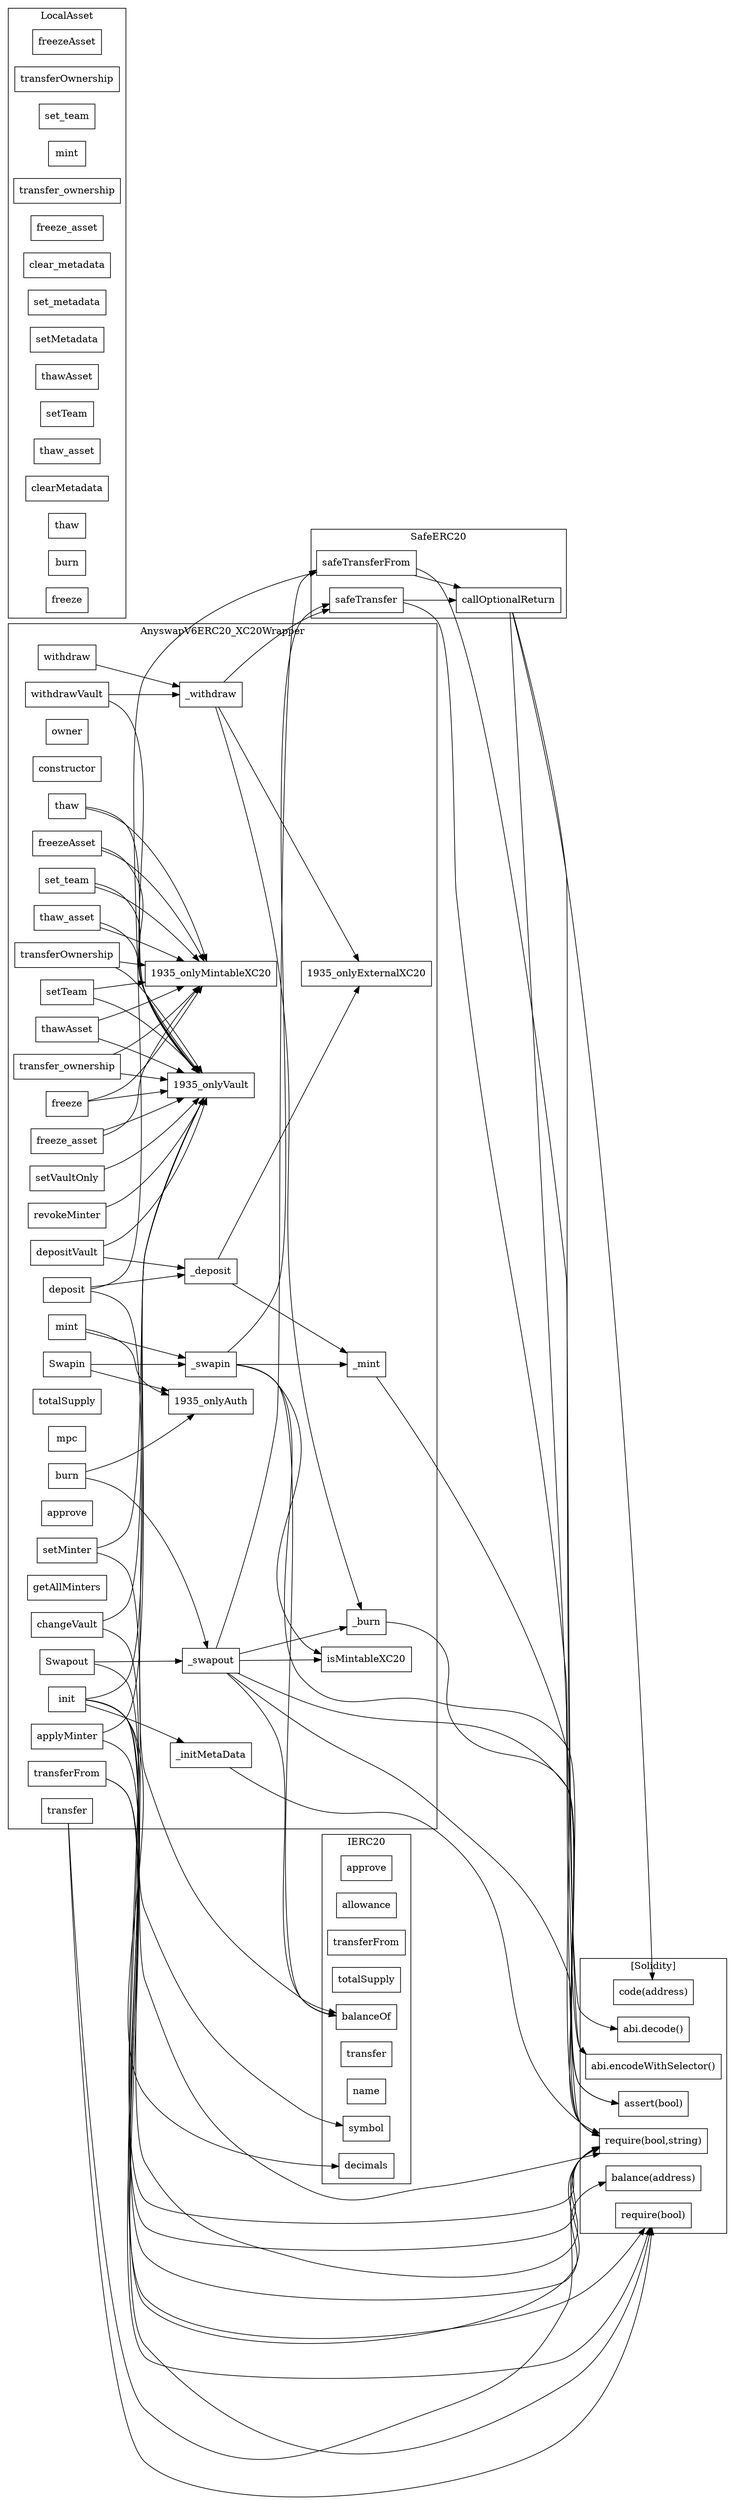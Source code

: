 strict digraph {
rankdir="LR"
node [shape=box]
subgraph cluster_84_IERC20 {
label = "IERC20"
"84_approve" [label="approve"]
"84_allowance" [label="allowance"]
"84_transferFrom" [label="transferFrom"]
"84_totalSupply" [label="totalSupply"]
"84_balanceOf" [label="balanceOf"]
"84_transfer" [label="transfer"]
"84_name" [label="name"]
"84_symbol" [label="symbol"]
"84_decimals" [label="decimals"]
}subgraph cluster_332_SafeERC20 {
label = "SafeERC20"
"332_safeTransferFrom" [label="safeTransferFrom"]
"332_callOptionalReturn" [label="callOptionalReturn"]
"332_safeTransfer" [label="safeTransfer"]
"332_safeTransfer" -> "332_callOptionalReturn"
"332_safeTransferFrom" -> "332_callOptionalReturn"
}subgraph cluster_222_LocalAsset {
label = "LocalAsset"
"222_freezeAsset" [label="freezeAsset"]
"222_transferOwnership" [label="transferOwnership"]
"222_set_team" [label="set_team"]
"222_mint" [label="mint"]
"222_transfer_ownership" [label="transfer_ownership"]
"222_freeze_asset" [label="freeze_asset"]
"222_clear_metadata" [label="clear_metadata"]
"222_set_metadata" [label="set_metadata"]
"222_setMetadata" [label="setMetadata"]
"222_thawAsset" [label="thawAsset"]
"222_setTeam" [label="setTeam"]
"222_thaw_asset" [label="thaw_asset"]
"222_clearMetadata" [label="clearMetadata"]
"222_thaw" [label="thaw"]
"222_burn" [label="burn"]
"222_freeze" [label="freeze"]
}subgraph cluster_1935_AnyswapV6ERC20_XC20Wrapper {
label = "AnyswapV6ERC20_XC20Wrapper"
"1935_isMintableXC20" [label="isMintableXC20"]
"1935_freeze_asset" [label="freeze_asset"]
"1935_thaw" [label="thaw"]
"1935__deposit" [label="_deposit"]
"1935__mint" [label="_mint"]
"1935_owner" [label="owner"]
"1935__withdraw" [label="_withdraw"]
"1935_constructor" [label="constructor"]
"1935_transfer" [label="transfer"]
"1935_freezeAsset" [label="freezeAsset"]
"1935_setMinter" [label="setMinter"]
"1935_set_team" [label="set_team"]
"1935_deposit" [label="deposit"]
"1935_thaw_asset" [label="thaw_asset"]
"1935_withdraw" [label="withdraw"]
"1935_mint" [label="mint"]
"1935__initMetaData" [label="_initMetaData"]
"1935__swapin" [label="_swapin"]
"1935_Swapout" [label="Swapout"]
"1935__swapout" [label="_swapout"]
"1935_setTeam" [label="setTeam"]
"1935_thawAsset" [label="thawAsset"]
"1935_transferFrom" [label="transferFrom"]
"1935_depositVault" [label="depositVault"]
"1935_revokeMinter" [label="revokeMinter"]
"1935_withdrawVault" [label="withdrawVault"]
"1935_setVaultOnly" [label="setVaultOnly"]
"1935_totalSupply" [label="totalSupply"]
"1935_mpc" [label="mpc"]
"1935_Swapin" [label="Swapin"]
"1935_approve" [label="approve"]
"1935_freeze" [label="freeze"]
"1935_getAllMinters" [label="getAllMinters"]
"1935_transfer_ownership" [label="transfer_ownership"]
"1935_init" [label="init"]
"1935_applyMinter" [label="applyMinter"]
"1935_changeVault" [label="changeVault"]
"1935__burn" [label="_burn"]
"1935_burn" [label="burn"]
"1935_transferOwnership" [label="transferOwnership"]
"1935_applyMinter" -> "1935_onlyVault"
"1935_transferOwnership" -> "1935_onlyMintableXC20"
"1935_setTeam" -> "1935_onlyVault"
"1935__withdraw" -> "1935__burn"
"1935_setTeam" -> "1935_onlyMintableXC20"
"1935_thaw" -> "1935_onlyVault"
"1935_freezeAsset" -> "1935_onlyVault"
"1935_thawAsset" -> "1935_onlyVault"
"1935_init" -> "1935__initMetaData"
"1935_transferOwnership" -> "1935_onlyVault"
"1935_depositVault" -> "1935__deposit"
"1935_freeze" -> "1935_onlyMintableXC20"
"1935_thaw" -> "1935_onlyMintableXC20"
"1935_freeze_asset" -> "1935_onlyMintableXC20"
"1935_transfer_ownership" -> "1935_onlyMintableXC20"
"1935__swapin" -> "1935__mint"
"1935_withdrawVault" -> "1935__withdraw"
"1935_mint" -> "1935_onlyAuth"
"1935_thaw_asset" -> "1935_onlyMintableXC20"
"1935_depositVault" -> "1935_onlyVault"
"1935__swapin" -> "1935_isMintableXC20"
"1935_setVaultOnly" -> "1935_onlyVault"
"1935_Swapin" -> "1935_onlyAuth"
"1935_withdraw" -> "1935__withdraw"
"1935_transfer_ownership" -> "1935_onlyVault"
"1935_setMinter" -> "1935_onlyVault"
"1935_Swapin" -> "1935__swapin"
"1935_revokeMinter" -> "1935_onlyVault"
"1935_thawAsset" -> "1935_onlyMintableXC20"
"1935__deposit" -> "1935__mint"
"1935__swapout" -> "1935__burn"
"1935_set_team" -> "1935_onlyVault"
"1935_freeze_asset" -> "1935_onlyVault"
"1935_freezeAsset" -> "1935_onlyMintableXC20"
"1935_init" -> "1935_onlyVault"
"1935_thaw_asset" -> "1935_onlyVault"
"1935_freeze" -> "1935_onlyVault"
"1935__swapout" -> "1935_isMintableXC20"
"1935_burn" -> "1935_onlyAuth"
"1935_deposit" -> "1935__deposit"
"1935_mint" -> "1935__swapin"
"1935_withdrawVault" -> "1935_onlyVault"
"1935__deposit" -> "1935_onlyExternalXC20"
"1935_burn" -> "1935__swapout"
"1935__withdraw" -> "1935_onlyExternalXC20"
"1935_set_team" -> "1935_onlyMintableXC20"
"1935_Swapout" -> "1935__swapout"
"1935_changeVault" -> "1935_onlyVault"
}subgraph cluster_solidity {
label = "[Solidity]"
"abi.encodeWithSelector()" 
"balance(address)" 
"require(bool)" 
"code(address)" 
"assert(bool)" 
"require(bool,string)" 
"abi.decode()" 
"1935_transfer" -> "require(bool,string)"
"1935_transferFrom" -> "require(bool,string)"
"1935_init" -> "require(bool)"
"1935_init" -> "balance(address)"
"1935__swapout" -> "require(bool,string)"
"1935_Swapout" -> "require(bool,string)"
"332_callOptionalReturn" -> "abi.decode()"
"1935_applyMinter" -> "require(bool)"
"1935__mint" -> "require(bool,string)"
"1935_changeVault" -> "require(bool,string)"
"1935__initMetaData" -> "require(bool,string)"
"1935_transferFrom" -> "require(bool)"
"1935__swapin" -> "assert(bool)"
"1935_setMinter" -> "require(bool,string)"
"1935_transfer" -> "require(bool)"
"332_callOptionalReturn" -> "code(address)"
"332_safeTransfer" -> "abi.encodeWithSelector()"
"332_callOptionalReturn" -> "require(bool,string)"
"332_safeTransferFrom" -> "abi.encodeWithSelector()"
"1935__swapout" -> "assert(bool)"
"1935__burn" -> "require(bool,string)"
"1935_init" -> "require(bool,string)"
}"1935_deposit" -> "84_balanceOf"
"1935_init" -> "84_symbol"
"1935__swapin" -> "332_safeTransfer"
"1935_deposit" -> "332_safeTransferFrom"
"1935__swapout" -> "332_safeTransferFrom"
"1935__swapin" -> "84_balanceOf"
"1935__swapout" -> "84_balanceOf"
"1935_init" -> "84_decimals"
"1935__withdraw" -> "332_safeTransfer"
}